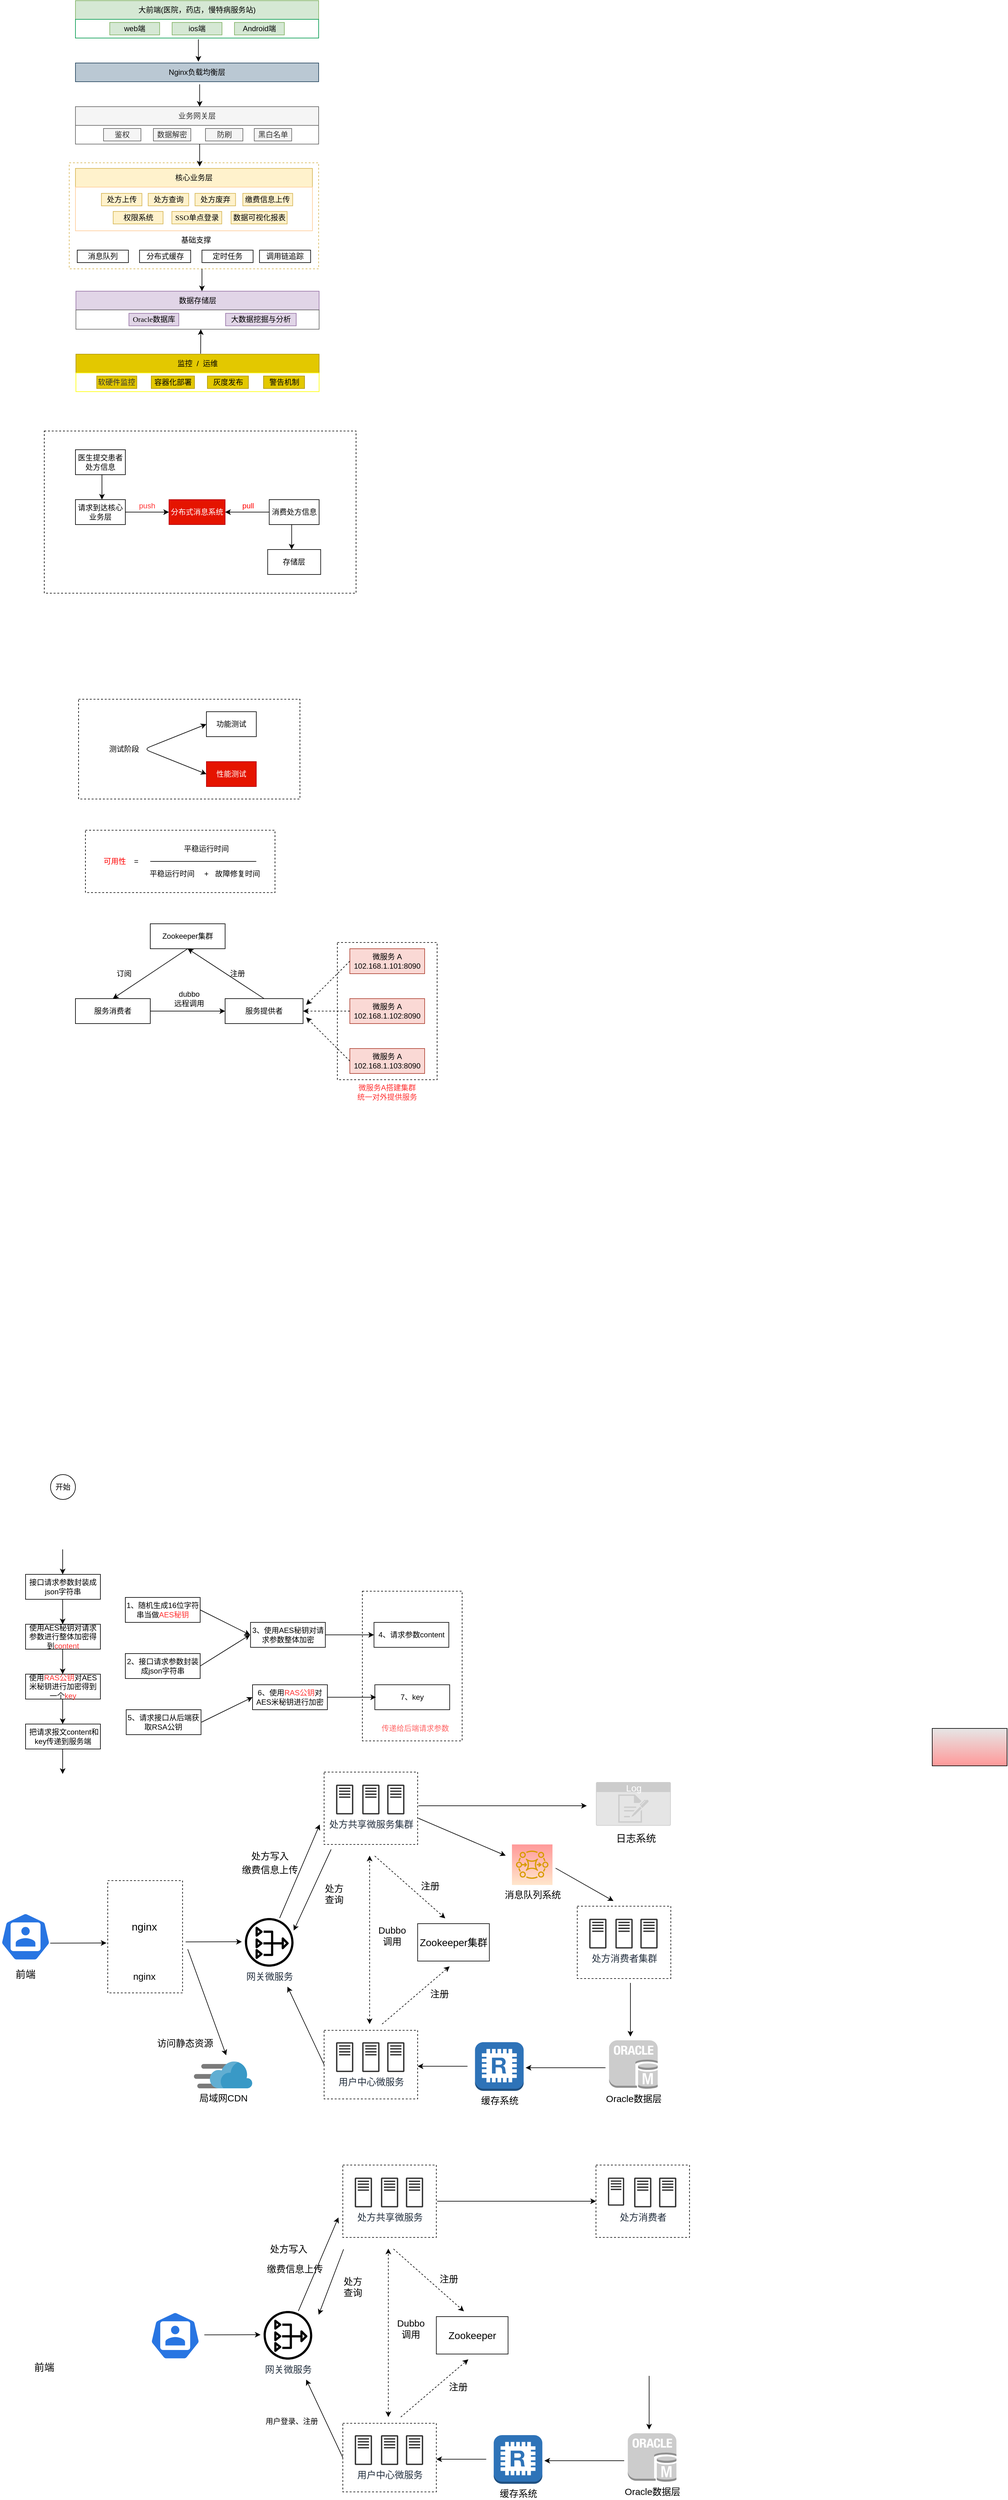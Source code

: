 <mxfile version="13.4.2" type="github">
  <diagram id="K841JQn34HRRrsSOSrEb" name="Page-1">
    <mxGraphModel grid="1" dx="1106" dy="605" gridSize="10" guides="1" tooltips="1" connect="1" arrows="1" fold="1" page="1" pageScale="1" pageWidth="827" pageHeight="1169" math="0" shadow="0">
      <root>
        <mxCell id="0" />
        <mxCell id="1" parent="0" />
        <mxCell id="llO0JlSiUA80strPoOcS-132" value="" parent="1" style="rounded=0;whiteSpace=wrap;html=1;strokeColor=#d6b656;fillColor=#FFFFFF;dashed=1;" vertex="1">
          <mxGeometry as="geometry" x="150" y="340" width="400" height="170" />
        </mxCell>
        <mxCell id="llO0JlSiUA80strPoOcS-97" value="" parent="1" style="rounded=0;whiteSpace=wrap;html=1;dashed=1;" vertex="1">
          <mxGeometry as="geometry" x="620.13" y="2630" width="160" height="240" />
        </mxCell>
        <mxCell id="llO0JlSiUA80strPoOcS-46" value="" parent="1" style="rounded=0;whiteSpace=wrap;html=1;dashed=1;" vertex="1">
          <mxGeometry as="geometry" x="558.75" y="3334" width="150" height="110" />
        </mxCell>
        <mxCell id="llO0JlSiUA80strPoOcS-28" value="" parent="1" style="rounded=0;whiteSpace=wrap;html=1;dashed=1;" vertex="1">
          <mxGeometry as="geometry" x="211.75" y="3094" width="120" height="180" />
        </mxCell>
        <mxCell id="vYmINC7X5dK-ffHIf7T--13" value="" parent="1" style="rounded=0;whiteSpace=wrap;html=1;dashed=1;" vertex="1">
          <mxGeometry as="geometry" x="580" y="1590" width="160" height="220" />
        </mxCell>
        <mxCell id="OwMu27jhyjzwBgv88Kzw-33" value="" parent="1" style="rounded=0;whiteSpace=wrap;html=1;dashed=1;" vertex="1">
          <mxGeometry as="geometry" x="176" y="1410" width="304" height="100" />
        </mxCell>
        <mxCell id="OwMu27jhyjzwBgv88Kzw-24" value="" parent="1" style="rounded=0;whiteSpace=wrap;html=1;dashed=1;" vertex="1">
          <mxGeometry as="geometry" x="165" y="1200" width="355" height="160" />
        </mxCell>
        <mxCell id="OwMu27jhyjzwBgv88Kzw-19" value="" parent="1" style="rounded=0;whiteSpace=wrap;html=1;dashed=1;" vertex="1">
          <mxGeometry as="geometry" x="110" y="770" width="500" height="260" />
        </mxCell>
        <mxCell id="8TcAFzx-M_xFQQ5Gom9a-20" value="" parent="1" style="rounded=0;whiteSpace=wrap;html=1;strokeColor=#666666;" vertex="1">
          <mxGeometry as="geometry" x="160" y="280" width="390" height="30" />
        </mxCell>
        <mxCell id="8TcAFzx-M_xFQQ5Gom9a-1" value="大前端(医院，药店，慢特病服务站)" parent="1" style="rounded=0;whiteSpace=wrap;html=1;fillColor=#d5e8d4;strokeColor=#82b366;" vertex="1">
          <mxGeometry as="geometry" x="160" y="80" width="390" height="30" />
        </mxCell>
        <mxCell id="8TcAFzx-M_xFQQ5Gom9a-2" value="" parent="1" style="rounded=0;whiteSpace=wrap;html=1;strokeColor=#00994D;" vertex="1">
          <mxGeometry as="geometry" x="160" y="110" width="390" height="30" />
        </mxCell>
        <mxCell id="8TcAFzx-M_xFQQ5Gom9a-3" value="web端" parent="1" style="rounded=0;whiteSpace=wrap;html=1;fillColor=#d5e8d4;strokeColor=#82b366;" vertex="1">
          <mxGeometry as="geometry" x="215" y="115" width="80" height="20" />
        </mxCell>
        <mxCell id="8TcAFzx-M_xFQQ5Gom9a-4" value="ios端" parent="1" style="rounded=0;whiteSpace=wrap;html=1;fillColor=#d5e8d4;strokeColor=#82b366;" vertex="1">
          <mxGeometry as="geometry" x="315" y="115" width="80" height="20" />
        </mxCell>
        <mxCell id="8TcAFzx-M_xFQQ5Gom9a-6" value="Android端" parent="1" style="rounded=0;whiteSpace=wrap;html=1;fillColor=#d5e8d4;strokeColor=#82b366;" vertex="1">
          <mxGeometry as="geometry" x="415" y="115" width="80" height="20" />
        </mxCell>
        <mxCell id="8TcAFzx-M_xFQQ5Gom9a-8" value="Nginx负载均衡层" parent="1" style="rounded=0;whiteSpace=wrap;html=1;fillColor=#bac8d3;strokeColor=#23445d;" vertex="1">
          <mxGeometry as="geometry" x="160" y="180" width="390" height="30" />
        </mxCell>
        <mxCell id="8TcAFzx-M_xFQQ5Gom9a-9" value="业务网关层" parent="1" style="rounded=0;whiteSpace=wrap;html=1;fillColor=#f5f5f5;strokeColor=#666666;fontColor=#333333;" vertex="1">
          <mxGeometry as="geometry" x="160" y="250" width="390" height="30" />
        </mxCell>
        <mxCell id="8TcAFzx-M_xFQQ5Gom9a-15" value="" parent="1" style="endArrow=classic;html=1;" edge="1">
          <mxGeometry as="geometry" width="50" height="50" relative="1">
            <mxPoint as="sourcePoint" x="357.17" y="142" />
            <mxPoint as="targetPoint" x="357.17" y="177.833" />
          </mxGeometry>
        </mxCell>
        <mxCell id="8TcAFzx-M_xFQQ5Gom9a-16" value="" parent="1" style="endArrow=classic;html=1;" edge="1">
          <mxGeometry as="geometry" width="50" height="50" relative="1">
            <mxPoint as="sourcePoint" x="359.17" y="214.17" />
            <mxPoint as="targetPoint" x="359.17" y="250.003" />
          </mxGeometry>
        </mxCell>
        <mxCell id="8TcAFzx-M_xFQQ5Gom9a-18" value="黑白名单" parent="1" style="rounded=0;whiteSpace=wrap;html=1;fillColor=#f5f5f5;strokeColor=#666666;fontColor=#333333;" vertex="1">
          <mxGeometry as="geometry" x="446.75" y="285" width="60" height="20" />
        </mxCell>
        <mxCell id="8TcAFzx-M_xFQQ5Gom9a-19" value="鉴权" parent="1" style="rounded=0;whiteSpace=wrap;html=1;fillColor=#f5f5f5;strokeColor=#666666;fontColor=#333333;" vertex="1">
          <mxGeometry as="geometry" x="205" y="285" width="60" height="20" />
        </mxCell>
        <mxCell id="8TcAFzx-M_xFQQ5Gom9a-21" value="防刷" parent="1" style="rounded=0;whiteSpace=wrap;html=1;fillColor=#f5f5f5;strokeColor=#666666;fontColor=#333333;" vertex="1">
          <mxGeometry as="geometry" x="368.5" y="285" width="60" height="20" />
        </mxCell>
        <mxCell id="8TcAFzx-M_xFQQ5Gom9a-22" value="数据解密" parent="1" style="rounded=0;whiteSpace=wrap;html=1;fillColor=#f5f5f5;strokeColor=#666666;fontColor=#333333;" vertex="1">
          <mxGeometry as="geometry" x="285" y="285" width="60" height="20" />
        </mxCell>
        <mxCell id="8TcAFzx-M_xFQQ5Gom9a-24" value="核心业务层" parent="1" style="rounded=0;whiteSpace=wrap;html=1;fillColor=#fff2cc;strokeColor=#d6b656;" vertex="1">
          <mxGeometry as="geometry" x="160" y="349" width="380" height="30" />
        </mxCell>
        <mxCell id="8TcAFzx-M_xFQQ5Gom9a-25" value="数据存储层" parent="1" style="rounded=0;whiteSpace=wrap;html=1;fillColor=#e1d5e7;strokeColor=#9673a6;" vertex="1">
          <mxGeometry as="geometry" x="160.75" y="545.83" width="390" height="30" />
        </mxCell>
        <mxCell id="8TcAFzx-M_xFQQ5Gom9a-26" value="" parent="1" style="rounded=0;whiteSpace=wrap;html=1;strokeColor=#FFCC99;" vertex="1">
          <mxGeometry as="geometry" x="160" y="379" width="380" height="70" />
        </mxCell>
        <mxCell id="8TcAFzx-M_xFQQ5Gom9a-27" value="&lt;p class=&quot;MsoNormal&quot;&gt;&lt;font face=&quot;等线&quot; style=&quot;font-size: 12px&quot;&gt;处方上传&lt;/font&gt;&lt;/p&gt;" parent="1" style="rounded=0;whiteSpace=wrap;html=1;fillColor=#fff2cc;strokeColor=#d6b656;" vertex="1">
          <mxGeometry as="geometry" x="201.63" y="389" width="65" height="20" />
        </mxCell>
        <mxCell id="8TcAFzx-M_xFQQ5Gom9a-28" value="&lt;p class=&quot;MsoNormal&quot;&gt;&lt;font face=&quot;等线&quot; style=&quot;font-size: 12px&quot;&gt;处方查询&lt;/font&gt;&lt;/p&gt;" parent="1" style="rounded=0;whiteSpace=wrap;html=1;fillColor=#fff2cc;strokeColor=#d6b656;" vertex="1">
          <mxGeometry as="geometry" x="276.63" y="389" width="65" height="20" />
        </mxCell>
        <mxCell id="8TcAFzx-M_xFQQ5Gom9a-29" value="&lt;p class=&quot;MsoNormal&quot;&gt;&lt;font face=&quot;等线&quot; style=&quot;font-size: 12px&quot;&gt;处方废弃&lt;/font&gt;&lt;/p&gt;" parent="1" style="rounded=0;whiteSpace=wrap;html=1;fillColor=#fff2cc;strokeColor=#d6b656;" vertex="1">
          <mxGeometry as="geometry" x="351.75" y="389" width="65" height="20" />
        </mxCell>
        <mxCell id="8TcAFzx-M_xFQQ5Gom9a-30" value="&lt;p class=&quot;MsoNormal&quot;&gt;&lt;font face=&quot;等线&quot; style=&quot;font-size: 12px&quot;&gt;缴费信息上传&lt;/font&gt;&lt;/p&gt;" parent="1" style="rounded=0;whiteSpace=wrap;html=1;fillColor=#fff2cc;strokeColor=#d6b656;" vertex="1">
          <mxGeometry as="geometry" x="428.38" y="389" width="80" height="20" />
        </mxCell>
        <mxCell id="8TcAFzx-M_xFQQ5Gom9a-31" value="&lt;p class=&quot;MsoNormal&quot;&gt;&lt;font face=&quot;等线&quot; style=&quot;font-size: 12px&quot;&gt;权限系统&lt;/font&gt;&lt;/p&gt;" parent="1" style="rounded=0;whiteSpace=wrap;html=1;fillColor=#fff2cc;strokeColor=#d6b656;" vertex="1">
          <mxGeometry as="geometry" x="220.5" y="418" width="80" height="20" />
        </mxCell>
        <mxCell id="8TcAFzx-M_xFQQ5Gom9a-32" value="&lt;p class=&quot;MsoNormal&quot;&gt;&lt;font face=&quot;等线&quot; style=&quot;font-size: 12px&quot;&gt;SSO单点登录&lt;/font&gt;&lt;/p&gt;" parent="1" style="rounded=0;whiteSpace=wrap;html=1;fillColor=#fff2cc;strokeColor=#d6b656;" vertex="1">
          <mxGeometry as="geometry" x="314.62" y="418" width="80" height="20" />
        </mxCell>
        <mxCell id="8TcAFzx-M_xFQQ5Gom9a-33" value="&lt;p class=&quot;MsoNormal&quot;&gt;&lt;font face=&quot;等线&quot; style=&quot;font-size: 12px&quot;&gt;数据可视化报表&lt;/font&gt;&lt;/p&gt;" parent="1" style="rounded=0;whiteSpace=wrap;html=1;fillColor=#fff2cc;strokeColor=#d6b656;" vertex="1">
          <mxGeometry as="geometry" x="409.5" y="418" width="90" height="20" />
        </mxCell>
        <mxCell id="8TcAFzx-M_xFQQ5Gom9a-37" value="" parent="1" style="endArrow=classic;html=1;" edge="1">
          <mxGeometry as="geometry" width="50" height="50" relative="1">
            <mxPoint as="sourcePoint" x="359.17" y="310.0" />
            <mxPoint as="targetPoint" x="359.17" y="345.833" />
          </mxGeometry>
        </mxCell>
        <mxCell id="8TcAFzx-M_xFQQ5Gom9a-40" value="" parent="1" style="rounded=0;whiteSpace=wrap;html=1;strokeColor=#666666;" vertex="1">
          <mxGeometry as="geometry" x="160.75" y="575.83" width="390" height="31" />
        </mxCell>
        <mxCell id="8TcAFzx-M_xFQQ5Gom9a-48" value="监控&amp;nbsp; /&amp;nbsp; 运维" parent="1" style="rounded=0;whiteSpace=wrap;html=1;strokeColor=#B09500;fillColor=#e3c800;" vertex="1">
          <mxGeometry as="geometry" x="160.75" y="646.83" width="390" height="30" />
        </mxCell>
        <mxCell id="8TcAFzx-M_xFQQ5Gom9a-49" value="" parent="1" style="rounded=0;whiteSpace=wrap;html=1;fontColor=#000000;strokeColor=#FFFF00;" vertex="1">
          <mxGeometry as="geometry" x="160.75" y="676.83" width="390" height="30" />
        </mxCell>
        <mxCell id="8TcAFzx-M_xFQQ5Gom9a-50" value="&lt;p class=&quot;MsoNormal&quot;&gt;&lt;font color=&quot;#333333&quot; face=&quot;等线&quot;&gt;软硬件监控&lt;/font&gt;&lt;/p&gt;" parent="1" style="rounded=0;whiteSpace=wrap;html=1;fillColor=#e3c800;strokeColor=#B09500;fontColor=#ffffff;" vertex="1">
          <mxGeometry as="geometry" x="194.12" y="681.83" width="64.25" height="20" />
        </mxCell>
        <mxCell id="8TcAFzx-M_xFQQ5Gom9a-52" value="&lt;p class=&quot;MsoNormal&quot;&gt;&lt;font face=&quot;等线&quot; color=&quot;#000000&quot;&gt;容器化部署&lt;/font&gt;&lt;/p&gt;" parent="1" style="rounded=0;whiteSpace=wrap;html=1;fillColor=#e3c800;strokeColor=#B09500;fontColor=#ffffff;" vertex="1">
          <mxGeometry as="geometry" x="281.62" y="681.83" width="69.25" height="20" />
        </mxCell>
        <mxCell id="8TcAFzx-M_xFQQ5Gom9a-53" value="&lt;p class=&quot;MsoNormal&quot;&gt;&lt;font color=&quot;#000000&quot; face=&quot;等线&quot;&gt;警告机制&lt;/font&gt;&lt;/p&gt;" parent="1" style="rounded=0;whiteSpace=wrap;html=1;fillColor=#e3c800;strokeColor=#B09500;fontColor=#ffffff;" vertex="1">
          <mxGeometry as="geometry" x="461.62" y="681.83" width="65.75" height="20" />
        </mxCell>
        <mxCell id="8TcAFzx-M_xFQQ5Gom9a-54" value="" parent="1" style="endArrow=classic;html=1;" edge="1">
          <mxGeometry as="geometry" width="50" height="50" relative="1">
            <mxPoint as="sourcePoint" x="360.75" y="646" />
            <mxPoint as="targetPoint" x="361" y="606.833" />
          </mxGeometry>
        </mxCell>
        <mxCell id="OwMu27jhyjzwBgv88Kzw-2" value="分布式消息系统" parent="1" style="rounded=0;whiteSpace=wrap;html=1;fillColor=#e51400;strokeColor=#B20000;fontColor=#ffffff;" vertex="1">
          <mxGeometry as="geometry" x="310" y="880" width="90" height="40" />
        </mxCell>
        <mxCell id="OwMu27jhyjzwBgv88Kzw-3" value="医生提交患者处方信息" parent="1" style="rounded=0;whiteSpace=wrap;html=1;" vertex="1">
          <mxGeometry as="geometry" x="160" y="800" width="80" height="40" />
        </mxCell>
        <mxCell id="OwMu27jhyjzwBgv88Kzw-6" value="请求到达核心业务层" parent="1" style="rounded=0;whiteSpace=wrap;html=1;" vertex="1">
          <mxGeometry as="geometry" x="160" y="880" width="80" height="40" />
        </mxCell>
        <mxCell id="OwMu27jhyjzwBgv88Kzw-7" value="" parent="1" style="endArrow=classic;html=1;exitX=1;exitY=0.5;exitDx=0;exitDy=0;" edge="1" source="OwMu27jhyjzwBgv88Kzw-6">
          <mxGeometry as="geometry" width="50" height="50" relative="1">
            <mxPoint as="sourcePoint" x="290" y="980" />
            <mxPoint as="targetPoint" x="310" y="900" />
          </mxGeometry>
        </mxCell>
        <mxCell id="OwMu27jhyjzwBgv88Kzw-8" value="" parent="1" style="endArrow=classic;html=1;exitX=0.5;exitY=1;exitDx=0;exitDy=0;entryX=0.5;entryY=0;entryDx=0;entryDy=0;" edge="1">
          <mxGeometry as="geometry" width="50" height="50" relative="1">
            <mxPoint as="sourcePoint" x="202.5" y="840" />
            <mxPoint as="targetPoint" x="202.5" y="880" />
          </mxGeometry>
        </mxCell>
        <mxCell id="OwMu27jhyjzwBgv88Kzw-9" value="消费处方信息" parent="1" style="rounded=0;whiteSpace=wrap;html=1;" vertex="1">
          <mxGeometry as="geometry" x="470.75" y="880" width="80" height="40" />
        </mxCell>
        <mxCell id="OwMu27jhyjzwBgv88Kzw-10" target="OwMu27jhyjzwBgv88Kzw-2" value="" parent="1" style="endArrow=classic;html=1;entryX=1;entryY=0.5;entryDx=0;entryDy=0;exitX=0;exitY=0.5;exitDx=0;exitDy=0;" edge="1" source="OwMu27jhyjzwBgv88Kzw-9">
          <mxGeometry as="geometry" width="50" height="50" relative="1">
            <mxPoint as="sourcePoint" x="430" y="990" />
            <mxPoint as="targetPoint" x="480" y="940" />
          </mxGeometry>
        </mxCell>
        <mxCell id="OwMu27jhyjzwBgv88Kzw-11" value="&lt;font color=&quot;#ff3333&quot;&gt;push&lt;/font&gt;" parent="1" style="text;html=1;strokeColor=none;fillColor=none;align=center;verticalAlign=middle;whiteSpace=wrap;rounded=0;" vertex="1">
          <mxGeometry as="geometry" x="255" y="880" width="40" height="20" />
        </mxCell>
        <mxCell id="OwMu27jhyjzwBgv88Kzw-12" value="&lt;font color=&quot;#ff0000&quot;&gt;pull&lt;/font&gt;" parent="1" style="text;html=1;strokeColor=none;fillColor=none;align=center;verticalAlign=middle;whiteSpace=wrap;rounded=0;" vertex="1">
          <mxGeometry as="geometry" x="416.75" y="880" width="40" height="20" />
        </mxCell>
        <mxCell id="OwMu27jhyjzwBgv88Kzw-13" value="存储层" parent="1" style="rounded=0;whiteSpace=wrap;html=1;" vertex="1">
          <mxGeometry as="geometry" x="468.25" y="960" width="85" height="40" />
        </mxCell>
        <mxCell id="OwMu27jhyjzwBgv88Kzw-18" value="" parent="1" style="endArrow=classic;html=1;exitX=0.5;exitY=1;exitDx=0;exitDy=0;entryX=0.5;entryY=0;entryDx=0;entryDy=0;" edge="1">
          <mxGeometry as="geometry" width="50" height="50" relative="1">
            <mxPoint as="sourcePoint" x="506.75" y="920" />
            <mxPoint as="targetPoint" x="506.75" y="960" />
          </mxGeometry>
        </mxCell>
        <mxCell id="OwMu27jhyjzwBgv88Kzw-20" value="功能测试" parent="1" style="rounded=0;whiteSpace=wrap;html=1;" vertex="1">
          <mxGeometry as="geometry" x="370" y="1220" width="80" height="40" />
        </mxCell>
        <mxCell id="OwMu27jhyjzwBgv88Kzw-21" value="性能测试" parent="1" style="rounded=0;whiteSpace=wrap;html=1;fillColor=#e51400;strokeColor=#B20000;fontColor=#ffffff;" vertex="1">
          <mxGeometry as="geometry" x="370" y="1300" width="80" height="40" />
        </mxCell>
        <mxCell id="OwMu27jhyjzwBgv88Kzw-22" target="OwMu27jhyjzwBgv88Kzw-20" value="" parent="1" style="endArrow=classic;startArrow=classic;html=1;entryX=0;entryY=0.5;entryDx=0;entryDy=0;exitX=0;exitY=0.5;exitDx=0;exitDy=0;" edge="1" source="OwMu27jhyjzwBgv88Kzw-21">
          <mxGeometry as="geometry" width="50" height="50" relative="1">
            <mxPoint as="sourcePoint" x="280" y="1300" />
            <mxPoint as="targetPoint" x="330" y="1250" />
            <Array as="points">
              <mxPoint x="270" y="1280" />
            </Array>
          </mxGeometry>
        </mxCell>
        <mxCell id="OwMu27jhyjzwBgv88Kzw-23" value="测试阶段" parent="1" style="text;html=1;strokeColor=none;fillColor=none;align=center;verticalAlign=middle;whiteSpace=wrap;rounded=0;dashed=1;" vertex="1">
          <mxGeometry as="geometry" x="210" y="1270" width="56" height="20" />
        </mxCell>
        <mxCell id="OwMu27jhyjzwBgv88Kzw-26" value="&lt;font color=&quot;#ff0000&quot;&gt;&amp;nbsp;可用性&lt;/font&gt;" parent="1" style="text;html=1;strokeColor=none;fillColor=none;align=center;verticalAlign=middle;whiteSpace=wrap;rounded=0;dashed=1;" vertex="1">
          <mxGeometry as="geometry" x="188.25" y="1450" width="66.75" height="20" />
        </mxCell>
        <mxCell id="OwMu27jhyjzwBgv88Kzw-27" value="=" parent="1" style="text;html=1;strokeColor=none;fillColor=none;align=center;verticalAlign=middle;whiteSpace=wrap;rounded=0;dashed=1;" vertex="1">
          <mxGeometry as="geometry" x="245" y="1450" width="25" height="20" />
        </mxCell>
        <mxCell id="OwMu27jhyjzwBgv88Kzw-28" value="平稳运行时间" parent="1" style="text;html=1;strokeColor=none;fillColor=none;align=center;verticalAlign=middle;whiteSpace=wrap;rounded=0;dashed=1;" vertex="1">
          <mxGeometry as="geometry" x="310" y="1430" width="120" height="20" />
        </mxCell>
        <mxCell id="OwMu27jhyjzwBgv88Kzw-29" value="" parent="1" style="endArrow=none;html=1;" edge="1">
          <mxGeometry as="geometry" width="50" height="50" relative="1">
            <mxPoint as="sourcePoint" x="280" y="1460" />
            <mxPoint as="targetPoint" x="450" y="1460" />
          </mxGeometry>
        </mxCell>
        <mxCell id="OwMu27jhyjzwBgv88Kzw-30" value="平稳运行时间" parent="1" style="text;html=1;strokeColor=none;fillColor=none;align=center;verticalAlign=middle;whiteSpace=wrap;rounded=0;dashed=1;" vertex="1">
          <mxGeometry as="geometry" x="255" y="1470" width="120" height="20" />
        </mxCell>
        <mxCell id="OwMu27jhyjzwBgv88Kzw-31" value="+" parent="1" style="text;html=1;strokeColor=none;fillColor=none;align=center;verticalAlign=middle;whiteSpace=wrap;rounded=0;dashed=1;" vertex="1">
          <mxGeometry as="geometry" x="360" y="1470" width="20" height="20" />
        </mxCell>
        <mxCell id="OwMu27jhyjzwBgv88Kzw-32" value="故障修复时间" parent="1" style="text;html=1;strokeColor=none;fillColor=none;align=center;verticalAlign=middle;whiteSpace=wrap;rounded=0;dashed=1;" vertex="1">
          <mxGeometry as="geometry" x="360" y="1470" width="120" height="20" />
        </mxCell>
        <mxCell id="vYmINC7X5dK-ffHIf7T--1" value="Zookeeper集群" parent="1" style="rounded=0;whiteSpace=wrap;html=1;" vertex="1">
          <mxGeometry as="geometry" x="280" y="1560" width="120" height="40" />
        </mxCell>
        <mxCell id="vYmINC7X5dK-ffHIf7T--2" value="服务消费者" parent="1" style="rounded=0;whiteSpace=wrap;html=1;" vertex="1">
          <mxGeometry as="geometry" x="160" y="1680" width="120" height="40" />
        </mxCell>
        <mxCell id="vYmINC7X5dK-ffHIf7T--3" value="服务提供者" parent="1" style="rounded=0;whiteSpace=wrap;html=1;" vertex="1">
          <mxGeometry as="geometry" x="400" y="1680" width="125" height="40" />
        </mxCell>
        <mxCell id="vYmINC7X5dK-ffHIf7T--4" target="vYmINC7X5dK-ffHIf7T--1" value="" parent="1" style="endArrow=classic;html=1;entryX=0.5;entryY=1;entryDx=0;entryDy=0;exitX=0.5;exitY=0;exitDx=0;exitDy=0;" edge="1" source="vYmINC7X5dK-ffHIf7T--3">
          <mxGeometry as="geometry" width="50" height="50" relative="1">
            <mxPoint as="sourcePoint" x="500" y="1820" />
            <mxPoint as="targetPoint" x="550" y="1770" />
          </mxGeometry>
        </mxCell>
        <mxCell id="vYmINC7X5dK-ffHIf7T--6" value="微服务 A&lt;br&gt;102.168.1.101:8090" parent="1" style="rounded=0;whiteSpace=wrap;html=1;fillColor=#fad9d5;strokeColor=#ae4132;" vertex="1">
          <mxGeometry as="geometry" x="600" y="1600" width="120" height="40" />
        </mxCell>
        <mxCell id="vYmINC7X5dK-ffHIf7T--7" value="微服务 A&lt;br&gt;102.168.1.102:8090" parent="1" style="rounded=0;whiteSpace=wrap;html=1;fillColor=#fad9d5;strokeColor=#ae4132;" vertex="1">
          <mxGeometry as="geometry" x="600" y="1680" width="120" height="40" />
        </mxCell>
        <mxCell id="vYmINC7X5dK-ffHIf7T--8" value="微服务 A&lt;br&gt;102.168.1.103:8090" parent="1" style="rounded=0;whiteSpace=wrap;html=1;fillColor=#fad9d5;strokeColor=#ae4132;" vertex="1">
          <mxGeometry as="geometry" x="600" y="1760" width="120" height="40" />
        </mxCell>
        <mxCell id="vYmINC7X5dK-ffHIf7T--9" target="vYmINC7X5dK-ffHIf7T--3" value="" parent="1" style="endArrow=classic;html=1;entryX=0;entryY=0.5;entryDx=0;entryDy=0;exitX=1;exitY=0.5;exitDx=0;exitDy=0;" edge="1" source="vYmINC7X5dK-ffHIf7T--2">
          <mxGeometry as="geometry" width="50" height="50" relative="1">
            <mxPoint as="sourcePoint" x="290" y="1740" />
            <mxPoint as="targetPoint" x="340" y="1690" />
          </mxGeometry>
        </mxCell>
        <mxCell id="vYmINC7X5dK-ffHIf7T--10" value="" parent="1" style="endArrow=classic;html=1;exitX=0;exitY=0.5;exitDx=0;exitDy=0;dashed=1;" edge="1" source="vYmINC7X5dK-ffHIf7T--6">
          <mxGeometry as="geometry" width="50" height="50" relative="1">
            <mxPoint as="sourcePoint" x="540" y="1790" />
            <mxPoint as="targetPoint" x="530" y="1690" />
          </mxGeometry>
        </mxCell>
        <mxCell id="vYmINC7X5dK-ffHIf7T--11" value="" parent="1" style="endArrow=classic;html=1;exitX=0;exitY=0.5;exitDx=0;exitDy=0;dashed=1;" edge="1">
          <mxGeometry as="geometry" width="50" height="50" relative="1">
            <mxPoint as="sourcePoint" x="600" y="1700" />
            <mxPoint as="targetPoint" x="525" y="1700" />
          </mxGeometry>
        </mxCell>
        <mxCell id="vYmINC7X5dK-ffHIf7T--12" value="" parent="1" style="endArrow=classic;html=1;exitX=0;exitY=0.5;exitDx=0;exitDy=0;dashed=1;" edge="1" source="vYmINC7X5dK-ffHIf7T--8">
          <mxGeometry as="geometry" width="50" height="50" relative="1">
            <mxPoint as="sourcePoint" x="581.75" y="1754" />
            <mxPoint as="targetPoint" x="530" y="1710" />
          </mxGeometry>
        </mxCell>
        <mxCell id="vYmINC7X5dK-ffHIf7T--14" target="vYmINC7X5dK-ffHIf7T--2" value="" parent="1" style="endArrow=classic;html=1;entryX=0.5;entryY=0;entryDx=0;entryDy=0;" edge="1">
          <mxGeometry as="geometry" width="50" height="50" relative="1">
            <mxPoint as="sourcePoint" x="340" y="1600" />
            <mxPoint as="targetPoint" x="420" y="1810" />
          </mxGeometry>
        </mxCell>
        <mxCell id="vYmINC7X5dK-ffHIf7T--15" value="&lt;font color=&quot;#ff3333&quot;&gt;微服务A搭建集群&lt;br&gt;统一对外提供服务&lt;/font&gt;" parent="1" style="text;html=1;strokeColor=none;fillColor=none;align=center;verticalAlign=middle;whiteSpace=wrap;rounded=0;dashed=1;" vertex="1">
          <mxGeometry as="geometry" x="600" y="1820" width="120" height="20" />
        </mxCell>
        <mxCell id="vYmINC7X5dK-ffHIf7T--16" value="注册" parent="1" style="text;html=1;strokeColor=none;fillColor=none;align=center;verticalAlign=middle;whiteSpace=wrap;rounded=0;" vertex="1">
          <mxGeometry as="geometry" x="400" y="1630" width="40" height="20" />
        </mxCell>
        <mxCell id="vYmINC7X5dK-ffHIf7T--17" value="订阅" parent="1" style="text;html=1;strokeColor=none;fillColor=none;align=center;verticalAlign=middle;whiteSpace=wrap;rounded=0;" vertex="1">
          <mxGeometry as="geometry" x="218" y="1630" width="40" height="20" />
        </mxCell>
        <mxCell id="vYmINC7X5dK-ffHIf7T--18" value="dubbo&lt;br&gt;远程调用" parent="1" style="text;html=1;strokeColor=none;fillColor=none;align=center;verticalAlign=middle;whiteSpace=wrap;rounded=0;" vertex="1">
          <mxGeometry as="geometry" x="315" y="1670" width="55" height="20" />
        </mxCell>
        <mxCell id="dd-nPzwq3zdHLR0h9W44-2" value="开始" parent="1" style="ellipse;whiteSpace=wrap;html=1;aspect=fixed;" vertex="1">
          <mxGeometry as="geometry" x="120" y="2443" width="40" height="40" />
        </mxCell>
        <mxCell id="dd-nPzwq3zdHLR0h9W44-3" value="1、随机生成16位字符串当做&lt;font color=&quot;#ff3333&quot;&gt;AES秘钥&lt;/font&gt;" parent="1" style="rounded=0;whiteSpace=wrap;html=1;" vertex="1">
          <mxGeometry as="geometry" x="240" y="2640" width="120" height="40" />
        </mxCell>
        <mxCell id="dd-nPzwq3zdHLR0h9W44-4" value="接口请求参数封装成json字符串" parent="1" style="rounded=0;whiteSpace=wrap;html=1;" vertex="1">
          <mxGeometry as="geometry" x="80" y="2603" width="120" height="40" />
        </mxCell>
        <mxCell id="dd-nPzwq3zdHLR0h9W44-5" value="使用AES秘钥对请求参数进行整体加密得到&lt;font color=&quot;#ff3333&quot;&gt;content&lt;/font&gt;" parent="1" style="rounded=0;whiteSpace=wrap;html=1;" vertex="1">
          <mxGeometry as="geometry" x="80" y="2683" width="120" height="40" />
        </mxCell>
        <mxCell id="dd-nPzwq3zdHLR0h9W44-6" value="使用&lt;font color=&quot;#ff3333&quot;&gt;RAS公钥&lt;/font&gt;对AES米秘钥进行加密得到一个&lt;font color=&quot;#ff3333&quot;&gt;key&lt;/font&gt;" parent="1" style="rounded=0;whiteSpace=wrap;html=1;" vertex="1">
          <mxGeometry as="geometry" x="80" y="2763" width="120" height="40" />
        </mxCell>
        <mxCell id="dd-nPzwq3zdHLR0h9W44-7" value="&amp;nbsp;把请求报文content和key传递到服务端" parent="1" style="rounded=0;whiteSpace=wrap;html=1;" vertex="1">
          <mxGeometry as="geometry" x="80" y="2843" width="120" height="40" />
        </mxCell>
        <mxCell id="dd-nPzwq3zdHLR0h9W44-10" value="" parent="1" style="endArrow=classic;html=1;exitX=0.5;exitY=1;exitDx=0;exitDy=0;entryX=0.5;entryY=0;entryDx=0;entryDy=0;" edge="1">
          <mxGeometry as="geometry" width="50" height="50" relative="1">
            <mxPoint as="sourcePoint" x="139.5" y="2563" />
            <mxPoint as="targetPoint" x="139.5" y="2603" />
          </mxGeometry>
        </mxCell>
        <mxCell id="dd-nPzwq3zdHLR0h9W44-11" value="" parent="1" style="endArrow=classic;html=1;exitX=0.5;exitY=1;exitDx=0;exitDy=0;entryX=0.5;entryY=0;entryDx=0;entryDy=0;" edge="1">
          <mxGeometry as="geometry" width="50" height="50" relative="1">
            <mxPoint as="sourcePoint" x="139.5" y="2643" />
            <mxPoint as="targetPoint" x="139.5" y="2683" />
          </mxGeometry>
        </mxCell>
        <mxCell id="dd-nPzwq3zdHLR0h9W44-12" value="" parent="1" style="endArrow=classic;html=1;exitX=0.5;exitY=1;exitDx=0;exitDy=0;entryX=0.5;entryY=0;entryDx=0;entryDy=0;" edge="1">
          <mxGeometry as="geometry" width="50" height="50" relative="1">
            <mxPoint as="sourcePoint" x="139.5" y="2723" />
            <mxPoint as="targetPoint" x="139.5" y="2763" />
          </mxGeometry>
        </mxCell>
        <mxCell id="dd-nPzwq3zdHLR0h9W44-13" value="" parent="1" style="endArrow=classic;html=1;exitX=0.5;exitY=1;exitDx=0;exitDy=0;entryX=0.5;entryY=0;entryDx=0;entryDy=0;" edge="1">
          <mxGeometry as="geometry" width="50" height="50" relative="1">
            <mxPoint as="sourcePoint" x="139.5" y="2803" />
            <mxPoint as="targetPoint" x="139.5" y="2843" />
          </mxGeometry>
        </mxCell>
        <mxCell id="dd-nPzwq3zdHLR0h9W44-14" value="" parent="1" style="endArrow=classic;html=1;exitX=0.5;exitY=1;exitDx=0;exitDy=0;entryX=0.5;entryY=0;entryDx=0;entryDy=0;" edge="1">
          <mxGeometry as="geometry" width="50" height="50" relative="1">
            <mxPoint as="sourcePoint" x="139.5" y="2883" />
            <mxPoint as="targetPoint" x="139.5" y="2923" />
          </mxGeometry>
        </mxCell>
        <mxCell id="dd-nPzwq3zdHLR0h9W44-15" value="&lt;p class=&quot;MsoNormal&quot;&gt;&lt;font face=&quot;等线&quot; color=&quot;#000000&quot;&gt;灰度发布&lt;/font&gt;&lt;/p&gt;" parent="1" style="rounded=0;whiteSpace=wrap;html=1;fillColor=#e3c800;strokeColor=#B09500;fontColor=#ffffff;" vertex="1">
          <mxGeometry as="geometry" x="371.62" y="681.83" width="65.75" height="20" />
        </mxCell>
        <mxCell id="llO0JlSiUA80strPoOcS-3" value="&lt;font style=&quot;font-size: 17px ; background-color: rgb(255 , 255 , 255)&quot;&gt;nginx&lt;/font&gt;" parent="1" style="shape=image;html=1;verticalAlign=top;verticalLabelPosition=bottom;labelBackgroundColor=#ffffff;imageAspect=0;aspect=fixed;image=https://cdn4.iconfinder.com/data/icons/logos-brands-5/24/nginx-128.png" vertex="1">
          <mxGeometry as="geometry" x="249.64" y="3112" width="40" height="40" />
        </mxCell>
        <mxCell id="llO0JlSiUA80strPoOcS-4" value="&lt;font style=&quot;font-size: 15px&quot;&gt;nginx&lt;/font&gt;" parent="1" style="shape=image;html=1;verticalAlign=top;verticalLabelPosition=bottom;labelBackgroundColor=#ffffff;imageAspect=0;aspect=fixed;image=https://cdn4.iconfinder.com/data/icons/logos-brands-5/24/nginx-128.png" vertex="1">
          <mxGeometry as="geometry" x="249.64" y="3192" width="40" height="40" />
        </mxCell>
        <mxCell id="llO0JlSiUA80strPoOcS-5" value="&lt;font style=&quot;font-size: 15px&quot;&gt;网关微服务&lt;/font&gt;" parent="1" style="outlineConnect=0;fontColor=#232F3E;gradientColor=none;strokeColor=none;dashed=0;verticalLabelPosition=bottom;verticalAlign=top;align=center;html=1;fontSize=12;fontStyle=0;aspect=fixed;pointerEvents=1;shape=mxgraph.aws4.nat_gateway;fillColor=#000000;" vertex="1">
          <mxGeometry as="geometry" x="431.75" y="3154" width="78" height="78" />
        </mxCell>
        <mxCell id="llO0JlSiUA80strPoOcS-11" value="" parent="1" style="outlineConnect=0;fontColor=#232F3E;gradientColor=none;strokeColor=none;dashed=0;verticalLabelPosition=bottom;verticalAlign=top;align=center;html=1;fontSize=12;fontStyle=0;aspect=fixed;pointerEvents=1;shape=mxgraph.aws4.traditional_server;fillColor=#333333;" vertex="1">
          <mxGeometry as="geometry" x="577.91" y="3353" width="27.69" height="48" />
        </mxCell>
        <mxCell id="llO0JlSiUA80strPoOcS-12" value="&lt;font style=&quot;font-size: 15px&quot;&gt;用户中心微服务&lt;/font&gt;" parent="1" style="outlineConnect=0;fontColor=#232F3E;gradientColor=none;strokeColor=none;dashed=0;verticalLabelPosition=bottom;verticalAlign=top;align=center;html=1;fontSize=12;fontStyle=0;aspect=fixed;pointerEvents=1;shape=mxgraph.aws4.traditional_server;fillColor=#333333;" vertex="1">
          <mxGeometry as="geometry" x="619.91" y="3353" width="27.69" height="48" />
        </mxCell>
        <mxCell id="llO0JlSiUA80strPoOcS-13" value="" parent="1" style="outlineConnect=0;fontColor=#232F3E;gradientColor=none;strokeColor=none;dashed=0;verticalLabelPosition=bottom;verticalAlign=top;align=center;html=1;fontSize=12;fontStyle=0;aspect=fixed;pointerEvents=1;shape=mxgraph.aws4.traditional_server;fillColor=#333333;" vertex="1">
          <mxGeometry as="geometry" x="659.91" y="3353" width="27.69" height="48" />
        </mxCell>
        <mxCell id="llO0JlSiUA80strPoOcS-17" value="&lt;font style=&quot;font-size: 15px&quot;&gt;Oracle数据层&lt;/font&gt;" parent="1" style="outlineConnect=0;dashed=0;verticalLabelPosition=bottom;verticalAlign=top;align=center;html=1;shape=mxgraph.aws3.oracle_db_instance;gradientColor=none;fillColor=#CCCCCC;" vertex="1">
          <mxGeometry as="geometry" x="1015.75" y="3350" width="78" height="78" />
        </mxCell>
        <mxCell id="llO0JlSiUA80strPoOcS-20" value="&lt;font style=&quot;font-size: 15px&quot;&gt;消息队列系统&lt;/font&gt;" parent="1" style="outlineConnect=0;gradientDirection=north;strokeColor=#d79b00;dashed=0;verticalLabelPosition=bottom;verticalAlign=top;align=center;html=1;fontSize=12;fontStyle=0;aspect=fixed;shape=mxgraph.aws4.resourceIcon;resIcon=mxgraph.aws4.mq;fillColor=#ffe6cc;gradientColor=#FF9999;" vertex="1">
          <mxGeometry as="geometry" x="860" y="3036" width="65" height="65" />
        </mxCell>
        <mxCell id="llO0JlSiUA80strPoOcS-22" value="&lt;font style=&quot;font-size: 15px&quot;&gt;局域网CDN&lt;/font&gt;" parent="1" style="aspect=fixed;html=1;points=[];align=center;image;fontSize=12;image=img/lib/mscae/Content_Delivery_Network.svg;fillColor=#E6E6E6;gradientColor=#E6E6E6;" vertex="1">
          <mxGeometry as="geometry" x="350" y="3384" width="93.48" height="43" />
        </mxCell>
        <mxCell id="llO0JlSiUA80strPoOcS-27" value="&lt;font style=&quot;font-size: 15px&quot;&gt;缓存系统&lt;/font&gt;" parent="1" style="outlineConnect=0;dashed=0;verticalLabelPosition=bottom;verticalAlign=top;align=center;html=1;shape=mxgraph.aws3.redis;fillColor=#2E73B8;gradientColor=none;" vertex="1">
          <mxGeometry as="geometry" x="800.75" y="3353" width="78" height="78" />
        </mxCell>
        <mxCell id="llO0JlSiUA80strPoOcS-29" value="" parent="1" style="html=1;dashed=0;whitespace=wrap;fillColor=#2875E2;strokeColor=#ffffff;points=[[0.005,0.63,0],[0.1,0.2,0],[0.9,0.2,0],[0.5,0,0],[0.995,0.63,0],[0.72,0.99,0],[0.5,1,0],[0.28,0.99,0]];shape=mxgraph.kubernetes.icon;prIcon=user" vertex="1">
          <mxGeometry as="geometry" x="40" y="3144.5" width="80" height="79" />
        </mxCell>
        <mxCell id="llO0JlSiUA80strPoOcS-30" value="" parent="1" style="endArrow=classic;html=1;exitX=0.995;exitY=0.63;exitDx=0;exitDy=0;exitPerimeter=0;" edge="1" source="llO0JlSiUA80strPoOcS-29">
          <mxGeometry as="geometry" width="50" height="50" relative="1">
            <mxPoint as="sourcePoint" x="159.75" y="3224" />
            <mxPoint as="targetPoint" x="209.75" y="3194" />
          </mxGeometry>
        </mxCell>
        <mxCell id="llO0JlSiUA80strPoOcS-31" value="" parent="1" style="endArrow=classic;html=1;exitX=0.995;exitY=0.63;exitDx=0;exitDy=0;exitPerimeter=0;" edge="1">
          <mxGeometry as="geometry" width="50" height="50" relative="1">
            <mxPoint as="sourcePoint" x="336.68" y="3192.27" />
            <mxPoint as="targetPoint" x="426.83" y="3192" />
          </mxGeometry>
        </mxCell>
        <mxCell id="llO0JlSiUA80strPoOcS-34" value="" parent="1" style="endArrow=classic;html=1;" edge="1">
          <mxGeometry as="geometry" width="50" height="50" relative="1">
            <mxPoint as="sourcePoint" x="340" y="3204" />
            <mxPoint as="targetPoint" x="401.75" y="3374" />
          </mxGeometry>
        </mxCell>
        <mxCell id="llO0JlSiUA80strPoOcS-37" value="&lt;font style=&quot;font-size: 15px&quot;&gt;访问静态资源&lt;/font&gt;" parent="1" style="text;html=1;strokeColor=none;fillColor=none;align=center;verticalAlign=middle;whiteSpace=wrap;rounded=0;dashed=1;" vertex="1">
          <mxGeometry as="geometry" x="286.37" y="3344" width="100" height="20" />
        </mxCell>
        <mxCell id="llO0JlSiUA80strPoOcS-41" value="" parent="1" style="endArrow=classic;html=1;" edge="1" source="llO0JlSiUA80strPoOcS-5">
          <mxGeometry as="geometry" width="50" height="50" relative="1">
            <mxPoint as="sourcePoint" x="471.75" y="3134" />
            <mxPoint as="targetPoint" x="551.75" y="3004" />
          </mxGeometry>
        </mxCell>
        <mxCell id="llO0JlSiUA80strPoOcS-43" value="&lt;font style=&quot;font-size: 15px&quot;&gt;缴费信息上传&lt;/font&gt;" parent="1" style="text;html=1;strokeColor=none;fillColor=none;align=center;verticalAlign=middle;whiteSpace=wrap;rounded=0;dashed=1;" vertex="1">
          <mxGeometry as="geometry" x="421.75" y="3065" width="100" height="21" />
        </mxCell>
        <mxCell id="llO0JlSiUA80strPoOcS-47" value="" parent="1" style="endArrow=classic;html=1;exitX=0;exitY=0.5;exitDx=0;exitDy=0;" edge="1" source="llO0JlSiUA80strPoOcS-46">
          <mxGeometry as="geometry" width="50" height="50" relative="1">
            <mxPoint as="sourcePoint" x="551.75" y="3344" />
            <mxPoint as="targetPoint" x="500" y="3264" />
          </mxGeometry>
        </mxCell>
        <mxCell id="llO0JlSiUA80strPoOcS-48" value="" parent="1" style="endArrow=classic;html=1;" edge="1">
          <mxGeometry as="geometry" width="50" height="50" relative="1">
            <mxPoint as="sourcePoint" x="1010" y="3394" />
            <mxPoint as="targetPoint" x="882" y="3394" />
          </mxGeometry>
        </mxCell>
        <mxCell id="llO0JlSiUA80strPoOcS-49" value="" parent="1" style="endArrow=classic;html=1;" edge="1">
          <mxGeometry as="geometry" width="50" height="50" relative="1">
            <mxPoint as="sourcePoint" x="788.74" y="3391.58" />
            <mxPoint as="targetPoint" x="708.74" y="3391.58" />
          </mxGeometry>
        </mxCell>
        <mxCell id="llO0JlSiUA80strPoOcS-50" value="" parent="1" style="endArrow=classic;startArrow=classic;html=1;dashed=1;" edge="1">
          <mxGeometry as="geometry" width="50" height="50" relative="1">
            <mxPoint as="sourcePoint" x="631.75" y="3324" />
            <mxPoint as="targetPoint" x="631.75" y="3054" />
          </mxGeometry>
        </mxCell>
        <mxCell id="llO0JlSiUA80strPoOcS-51" value="&lt;font style=&quot;font-size: 15px&quot;&gt;Dubbo调用&lt;/font&gt;" parent="1" style="text;html=1;strokeColor=none;fillColor=none;align=center;verticalAlign=middle;whiteSpace=wrap;rounded=0;dashed=1;" vertex="1">
          <mxGeometry as="geometry" x="647.59" y="3172" width="40" height="20" />
        </mxCell>
        <mxCell id="llO0JlSiUA80strPoOcS-55" value="&lt;font style=&quot;font-size: 16px&quot;&gt;Zookeeper集群&lt;/font&gt;" parent="1" style="rounded=0;whiteSpace=wrap;html=1;" vertex="1">
          <mxGeometry as="geometry" x="708.75" y="3163" width="115" height="60" />
        </mxCell>
        <mxCell id="llO0JlSiUA80strPoOcS-66" target="llO0JlSiUA80strPoOcS-55" value="" parent="1" style="endArrow=classic;html=1;dashed=1;entryX=0.385;entryY=-0.142;entryDx=0;entryDy=0;entryPerimeter=0;" edge="1">
          <mxGeometry as="geometry" width="50" height="50" relative="1">
            <mxPoint as="sourcePoint" x="640" y="3054.5" />
            <mxPoint as="targetPoint" x="840" y="3144.5" />
          </mxGeometry>
        </mxCell>
        <mxCell id="llO0JlSiUA80strPoOcS-70" value="&lt;font style=&quot;font-size: 15px&quot;&gt;注册&lt;/font&gt;" parent="1" style="text;html=1;strokeColor=none;fillColor=none;align=center;verticalAlign=middle;whiteSpace=wrap;rounded=0;" vertex="1">
          <mxGeometry as="geometry" x="708.75" y="3092" width="40" height="20" />
        </mxCell>
        <mxCell id="llO0JlSiUA80strPoOcS-71" target="llO0JlSiUA80strPoOcS-55" value="" parent="1" style="endArrow=classic;html=1;dashed=1;entryX=0.446;entryY=1.142;entryDx=0;entryDy=0;entryPerimeter=0;" edge="1">
          <mxGeometry as="geometry" width="50" height="50" relative="1">
            <mxPoint as="sourcePoint" x="651.75" y="3324" />
            <mxPoint as="targetPoint" x="841.75" y="3214" />
          </mxGeometry>
        </mxCell>
        <mxCell id="llO0JlSiUA80strPoOcS-74" value="&lt;font style=&quot;font-size: 15px&quot;&gt;注册&lt;/font&gt;" parent="1" style="text;html=1;strokeColor=none;fillColor=none;align=center;verticalAlign=middle;whiteSpace=wrap;rounded=0;" vertex="1">
          <mxGeometry as="geometry" x="724" y="3265" width="40" height="20" />
        </mxCell>
        <mxCell id="llO0JlSiUA80strPoOcS-75" value="" parent="1" style="rounded=0;whiteSpace=wrap;html=1;fillColor=#E6E6E6;gradientColor=#FF9999;" vertex="1">
          <mxGeometry as="geometry" x="1534" y="2850" width="120" height="60" />
        </mxCell>
        <mxCell id="llO0JlSiUA80strPoOcS-78" value="&lt;font style=&quot;font-size: 16px&quot;&gt;前端&lt;/font&gt;" parent="1" style="text;html=1;strokeColor=none;fillColor=none;align=center;verticalAlign=middle;whiteSpace=wrap;rounded=0;" vertex="1">
          <mxGeometry as="geometry" x="60" y="3234" width="40" height="20" />
        </mxCell>
        <mxCell id="llO0JlSiUA80strPoOcS-79" value="&lt;font style=&quot;font-size: 15px&quot;&gt;Log&lt;/font&gt;" parent="1" style="html=1;strokeColor=none;labelPosition=center;verticalLabelPosition=middle;verticalAlign=top;align=center;fontSize=12;outlineConnect=0;spacingTop=-6;fontColor=#FFFFFF;shape=mxgraph.sitemap.log;fillColor=#CCCCCC;" vertex="1">
          <mxGeometry as="geometry" x="994.75" y="2936" width="120" height="70" />
        </mxCell>
        <mxCell id="llO0JlSiUA80strPoOcS-81" value="&lt;font style=&quot;font-size: 16px&quot;&gt;日志系统&lt;/font&gt;" parent="1" style="text;html=1;strokeColor=none;fillColor=none;align=center;verticalAlign=middle;whiteSpace=wrap;rounded=0;" vertex="1">
          <mxGeometry as="geometry" x="1023.75" y="3016" width="70" height="20" />
        </mxCell>
        <mxCell id="llO0JlSiUA80strPoOcS-84" value="" parent="1" style="endArrow=classic;html=1;" edge="1">
          <mxGeometry as="geometry" width="50" height="50" relative="1">
            <mxPoint as="sourcePoint" x="710" y="2974" />
            <mxPoint as="targetPoint" x="980" y="2974" />
          </mxGeometry>
        </mxCell>
        <mxCell id="llO0JlSiUA80strPoOcS-86" value="2、接口请求参数封装成json字符串" parent="1" style="rounded=0;whiteSpace=wrap;html=1;" vertex="1">
          <mxGeometry as="geometry" x="240" y="2730" width="120" height="40" />
        </mxCell>
        <mxCell id="llO0JlSiUA80strPoOcS-87" value="3、使用AES秘钥对请求参数整体加密" parent="1" style="rounded=0;whiteSpace=wrap;html=1;" vertex="1">
          <mxGeometry as="geometry" x="440.75" y="2680" width="120" height="40" />
        </mxCell>
        <mxCell id="llO0JlSiUA80strPoOcS-88" value="6、使用&lt;font color=&quot;#ff3333&quot;&gt;RAS公钥&lt;/font&gt;对AES米秘钥进行加密" parent="1" style="rounded=0;whiteSpace=wrap;html=1;" vertex="1">
          <mxGeometry as="geometry" x="444" y="2780" width="120" height="40" />
        </mxCell>
        <mxCell id="llO0JlSiUA80strPoOcS-89" value="4、请求参数content" parent="1" style="rounded=0;whiteSpace=wrap;html=1;" vertex="1">
          <mxGeometry as="geometry" x="638.75" y="2680" width="120" height="40" />
        </mxCell>
        <mxCell id="llO0JlSiUA80strPoOcS-90" value="7、key" parent="1" style="rounded=0;whiteSpace=wrap;html=1;" vertex="1">
          <mxGeometry as="geometry" x="640.13" y="2780" width="120" height="40" />
        </mxCell>
        <mxCell id="llO0JlSiUA80strPoOcS-91" value="5、请求接口从后端获取RSA公钥" parent="1" style="rounded=0;whiteSpace=wrap;html=1;" vertex="1">
          <mxGeometry as="geometry" x="241.38" y="2820" width="120" height="40" />
        </mxCell>
        <mxCell id="llO0JlSiUA80strPoOcS-92" value="" parent="1" style="endArrow=classic;html=1;exitX=1;exitY=0.5;exitDx=0;exitDy=0;" edge="1" source="dd-nPzwq3zdHLR0h9W44-3">
          <mxGeometry as="geometry" width="50" height="50" relative="1">
            <mxPoint as="sourcePoint" x="360" y="2710" />
            <mxPoint as="targetPoint" x="440" y="2700" />
          </mxGeometry>
        </mxCell>
        <mxCell id="llO0JlSiUA80strPoOcS-93" value="" parent="1" style="endArrow=classic;html=1;exitX=1;exitY=0.5;exitDx=0;exitDy=0;" edge="1" source="llO0JlSiUA80strPoOcS-86">
          <mxGeometry as="geometry" width="50" height="50" relative="1">
            <mxPoint as="sourcePoint" x="365.59" y="2690" />
            <mxPoint as="targetPoint" x="440" y="2700" />
          </mxGeometry>
        </mxCell>
        <mxCell id="llO0JlSiUA80strPoOcS-94" target="llO0JlSiUA80strPoOcS-89" value="" parent="1" style="endArrow=classic;html=1;exitX=1;exitY=0.5;exitDx=0;exitDy=0;entryX=0;entryY=0.5;entryDx=0;entryDy=0;" edge="1">
          <mxGeometry as="geometry" width="50" height="50" relative="1">
            <mxPoint as="sourcePoint" x="560.75" y="2700" />
            <mxPoint as="targetPoint" x="640.75" y="2740" />
          </mxGeometry>
        </mxCell>
        <mxCell id="llO0JlSiUA80strPoOcS-95" target="llO0JlSiUA80strPoOcS-88" value="" parent="1" style="endArrow=classic;html=1;exitX=1;exitY=0.5;exitDx=0;exitDy=0;entryX=0;entryY=0.5;entryDx=0;entryDy=0;" edge="1">
          <mxGeometry as="geometry" width="50" height="50" relative="1">
            <mxPoint as="sourcePoint" x="362.13" y="2840" />
            <mxPoint as="targetPoint" x="442.13" y="2790" />
          </mxGeometry>
        </mxCell>
        <mxCell id="llO0JlSiUA80strPoOcS-96" value="" parent="1" style="endArrow=classic;html=1;exitX=1;exitY=0.5;exitDx=0;exitDy=0;entryX=0;entryY=0.5;entryDx=0;entryDy=0;" edge="1">
          <mxGeometry as="geometry" width="50" height="50" relative="1">
            <mxPoint as="sourcePoint" x="564" y="2800" />
            <mxPoint as="targetPoint" x="642" y="2800" />
          </mxGeometry>
        </mxCell>
        <mxCell id="llO0JlSiUA80strPoOcS-99" value="&lt;font color=&quot;#ff6666&quot;&gt;传递给后端请求参数&lt;/font&gt;" parent="1" style="text;html=1;strokeColor=none;fillColor=none;align=center;verticalAlign=middle;whiteSpace=wrap;rounded=0;dashed=1;" vertex="1">
          <mxGeometry as="geometry" x="640" y="2840" width="130" height="20" />
        </mxCell>
        <mxCell id="llO0JlSiUA80strPoOcS-100" value="" parent="1" style="rounded=0;whiteSpace=wrap;html=1;dashed=1;" vertex="1">
          <mxGeometry as="geometry" x="558.75" y="2920" width="150" height="116" />
        </mxCell>
        <mxCell id="llO0JlSiUA80strPoOcS-101" value="" parent="1" style="outlineConnect=0;fontColor=#232F3E;gradientColor=none;strokeColor=none;dashed=0;verticalLabelPosition=bottom;verticalAlign=top;align=center;html=1;fontSize=12;fontStyle=0;aspect=fixed;pointerEvents=1;shape=mxgraph.aws4.traditional_server;fillColor=#333333;" vertex="1">
          <mxGeometry as="geometry" x="577.91" y="2940" width="27.69" height="48" />
        </mxCell>
        <mxCell id="llO0JlSiUA80strPoOcS-102" value="&lt;font style=&quot;font-size: 15px&quot;&gt;处方共享微服务集群&lt;/font&gt;" parent="1" style="outlineConnect=0;fontColor=#232F3E;gradientColor=none;strokeColor=none;dashed=0;verticalLabelPosition=bottom;verticalAlign=top;align=center;html=1;fontSize=12;fontStyle=0;aspect=fixed;pointerEvents=1;shape=mxgraph.aws4.traditional_server;fillColor=#333333;" vertex="1">
          <mxGeometry as="geometry" x="619.91" y="2940" width="27.69" height="48" />
        </mxCell>
        <mxCell id="llO0JlSiUA80strPoOcS-103" value="" parent="1" style="outlineConnect=0;fontColor=#232F3E;gradientColor=none;strokeColor=none;dashed=0;verticalLabelPosition=bottom;verticalAlign=top;align=center;html=1;fontSize=12;fontStyle=0;aspect=fixed;pointerEvents=1;shape=mxgraph.aws4.traditional_server;fillColor=#333333;" vertex="1">
          <mxGeometry as="geometry" x="659.91" y="2940" width="27.69" height="48" />
        </mxCell>
        <mxCell id="llO0JlSiUA80strPoOcS-107" value="&lt;font style=&quot;font-size: 15px&quot;&gt;处方写入&lt;/font&gt;" parent="1" style="text;html=1;strokeColor=none;fillColor=none;align=center;verticalAlign=middle;whiteSpace=wrap;rounded=0;dashed=1;" vertex="1">
          <mxGeometry as="geometry" x="421.75" y="3043" width="100" height="21" />
        </mxCell>
        <mxCell id="llO0JlSiUA80strPoOcS-110" value="" parent="1" style="endArrow=classic;html=1;" edge="1">
          <mxGeometry as="geometry" width="50" height="50" relative="1">
            <mxPoint as="sourcePoint" x="570" y="3044" />
            <mxPoint as="targetPoint" x="510" y="3174" />
          </mxGeometry>
        </mxCell>
        <mxCell id="llO0JlSiUA80strPoOcS-113" value="&lt;font style=&quot;font-size: 15px&quot;&gt;处方&lt;br&gt;查询&lt;/font&gt;" parent="1" style="text;html=1;strokeColor=none;fillColor=none;align=center;verticalAlign=middle;whiteSpace=wrap;rounded=0;dashed=1;" vertex="1">
          <mxGeometry as="geometry" x="525" y="3104" width="100" height="21" />
        </mxCell>
        <mxCell id="llO0JlSiUA80strPoOcS-119" value="" parent="1" style="endArrow=classic;html=1;exitX=1.008;exitY=0.638;exitDx=0;exitDy=0;exitPerimeter=0;" edge="1" source="llO0JlSiUA80strPoOcS-100">
          <mxGeometry as="geometry" width="50" height="50" relative="1">
            <mxPoint as="sourcePoint" x="1080" y="3164" />
            <mxPoint as="targetPoint" x="850" y="3054" />
          </mxGeometry>
        </mxCell>
        <mxCell id="llO0JlSiUA80strPoOcS-120" value="" parent="1" style="rounded=0;whiteSpace=wrap;html=1;dashed=1;" vertex="1">
          <mxGeometry as="geometry" x="964.75" y="3135" width="150" height="116" />
        </mxCell>
        <mxCell id="llO0JlSiUA80strPoOcS-121" value="" parent="1" style="outlineConnect=0;fontColor=#232F3E;gradientColor=none;strokeColor=none;dashed=0;verticalLabelPosition=bottom;verticalAlign=top;align=center;html=1;fontSize=12;fontStyle=0;aspect=fixed;pointerEvents=1;shape=mxgraph.aws4.traditional_server;fillColor=#333333;" vertex="1">
          <mxGeometry as="geometry" x="983.91" y="3155" width="27.69" height="48" />
        </mxCell>
        <mxCell id="llO0JlSiUA80strPoOcS-122" value="&lt;font style=&quot;font-size: 15px&quot;&gt;处方消费者集群&lt;/font&gt;" parent="1" style="outlineConnect=0;fontColor=#232F3E;gradientColor=none;strokeColor=none;dashed=0;verticalLabelPosition=bottom;verticalAlign=top;align=center;html=1;fontSize=12;fontStyle=0;aspect=fixed;pointerEvents=1;shape=mxgraph.aws4.traditional_server;fillColor=#333333;" vertex="1">
          <mxGeometry as="geometry" x="1025.91" y="3155" width="27.69" height="48" />
        </mxCell>
        <mxCell id="llO0JlSiUA80strPoOcS-123" value="" parent="1" style="outlineConnect=0;fontColor=#232F3E;gradientColor=none;strokeColor=none;dashed=0;verticalLabelPosition=bottom;verticalAlign=top;align=center;html=1;fontSize=12;fontStyle=0;aspect=fixed;pointerEvents=1;shape=mxgraph.aws4.traditional_server;fillColor=#333333;" vertex="1">
          <mxGeometry as="geometry" x="1065.91" y="3155" width="27.69" height="48" />
        </mxCell>
        <mxCell id="llO0JlSiUA80strPoOcS-124" value="" parent="1" style="endArrow=classic;html=1;" edge="1">
          <mxGeometry as="geometry" width="50" height="50" relative="1">
            <mxPoint as="sourcePoint" x="1050" y="3258" />
            <mxPoint as="targetPoint" x="1050" y="3344" />
          </mxGeometry>
        </mxCell>
        <mxCell id="llO0JlSiUA80strPoOcS-125" target="llO0JlSiUA80strPoOcS-120" value="" parent="1" style="endArrow=classic;html=1;entryX=0.387;entryY=-0.072;entryDx=0;entryDy=0;entryPerimeter=0;" edge="1">
          <mxGeometry as="geometry" width="50" height="50" relative="1">
            <mxPoint as="sourcePoint" x="930" y="3074" />
            <mxPoint as="targetPoint" x="940" y="3163" />
          </mxGeometry>
        </mxCell>
        <mxCell id="llO0JlSiUA80strPoOcS-126" value="&lt;p class=&quot;MsoNormal&quot;&gt;&lt;font face=&quot;等线&quot;&gt;O&lt;font style=&quot;font-size: 12px&quot;&gt;racle数据库&lt;/font&gt;&lt;/font&gt;&lt;/p&gt;" parent="1" style="rounded=0;whiteSpace=wrap;html=1;fillColor=#e1d5e7;strokeColor=#9673a6;" vertex="1">
          <mxGeometry as="geometry" x="245.75" y="581.33" width="80" height="20" />
        </mxCell>
        <mxCell id="llO0JlSiUA80strPoOcS-127" value="大数据挖掘与分析" parent="1" style="rounded=0;whiteSpace=wrap;html=1;fillColor=#e1d5e7;strokeColor=#9673a6;" vertex="1">
          <mxGeometry as="geometry" x="400.75" y="581.33" width="113.25" height="20" />
        </mxCell>
        <mxCell id="llO0JlSiUA80strPoOcS-130" value="" parent="1" style="endArrow=classic;html=1;" edge="1">
          <mxGeometry as="geometry" width="50" height="50" relative="1">
            <mxPoint as="sourcePoint" x="362.88" y="510.0" />
            <mxPoint as="targetPoint" x="362.88" y="545.833" />
          </mxGeometry>
        </mxCell>
        <mxCell id="llO0JlSiUA80strPoOcS-135" value="基础支撑" parent="1" style="text;html=1;strokeColor=none;fillColor=none;align=center;verticalAlign=middle;whiteSpace=wrap;rounded=0;dashed=1;" vertex="1">
          <mxGeometry as="geometry" x="317" y="454" width="73" height="20" />
        </mxCell>
        <mxCell id="llO0JlSiUA80strPoOcS-137" value="分布式缓存" parent="1" style="rounded=0;whiteSpace=wrap;html=1;fillColor=#FFFFFF;gradientColor=#FFFFFF;" vertex="1">
          <mxGeometry as="geometry" x="262.75" y="480" width="82" height="20" />
        </mxCell>
        <mxCell id="llO0JlSiUA80strPoOcS-138" value="消息队列" parent="1" style="rounded=0;whiteSpace=wrap;html=1;fillColor=#FFFFFF;gradientColor=#FFFFFF;" vertex="1">
          <mxGeometry as="geometry" x="162.88" y="480" width="82" height="20" />
        </mxCell>
        <mxCell id="llO0JlSiUA80strPoOcS-139" value="调用链追踪" parent="1" style="rounded=0;whiteSpace=wrap;html=1;fillColor=#FFFFFF;gradientColor=#FFFFFF;" vertex="1">
          <mxGeometry as="geometry" x="455.13" y="480" width="82" height="20" />
        </mxCell>
        <mxCell id="llO0JlSiUA80strPoOcS-140" value="定时任务" parent="1" style="rounded=0;whiteSpace=wrap;html=1;fillColor=#FFFFFF;gradientColor=#FFFFFF;" vertex="1">
          <mxGeometry as="geometry" x="362.88" y="480" width="82" height="20" />
        </mxCell>
        <mxCell id="0LGxj6x-43uoqTg_mjsN-49" value="" parent="1" style="rounded=0;whiteSpace=wrap;html=1;dashed=1;" vertex="1">
          <mxGeometry as="geometry" x="588.75" y="3964" width="150" height="110" />
        </mxCell>
        <mxCell id="0LGxj6x-43uoqTg_mjsN-53" value="&lt;font style=&quot;font-size: 15px&quot;&gt;网关微服务&lt;/font&gt;" parent="1" style="outlineConnect=0;fontColor=#232F3E;gradientColor=none;strokeColor=none;dashed=0;verticalLabelPosition=bottom;verticalAlign=top;align=center;html=1;fontSize=12;fontStyle=0;aspect=fixed;pointerEvents=1;shape=mxgraph.aws4.nat_gateway;fillColor=#000000;" vertex="1">
          <mxGeometry as="geometry" x="461.75" y="3784" width="78" height="78" />
        </mxCell>
        <mxCell id="0LGxj6x-43uoqTg_mjsN-54" value="" parent="1" style="outlineConnect=0;fontColor=#232F3E;gradientColor=none;strokeColor=none;dashed=0;verticalLabelPosition=bottom;verticalAlign=top;align=center;html=1;fontSize=12;fontStyle=0;aspect=fixed;pointerEvents=1;shape=mxgraph.aws4.traditional_server;fillColor=#333333;" vertex="1">
          <mxGeometry as="geometry" x="607.91" y="3983" width="27.69" height="48" />
        </mxCell>
        <mxCell id="0LGxj6x-43uoqTg_mjsN-55" value="&lt;font style=&quot;font-size: 15px&quot;&gt;用户中心微服务&lt;/font&gt;" parent="1" style="outlineConnect=0;fontColor=#232F3E;gradientColor=none;strokeColor=none;dashed=0;verticalLabelPosition=bottom;verticalAlign=top;align=center;html=1;fontSize=12;fontStyle=0;aspect=fixed;pointerEvents=1;shape=mxgraph.aws4.traditional_server;fillColor=#333333;" vertex="1">
          <mxGeometry as="geometry" x="649.91" y="3983" width="27.69" height="48" />
        </mxCell>
        <mxCell id="0LGxj6x-43uoqTg_mjsN-56" value="" parent="1" style="outlineConnect=0;fontColor=#232F3E;gradientColor=none;strokeColor=none;dashed=0;verticalLabelPosition=bottom;verticalAlign=top;align=center;html=1;fontSize=12;fontStyle=0;aspect=fixed;pointerEvents=1;shape=mxgraph.aws4.traditional_server;fillColor=#333333;" vertex="1">
          <mxGeometry as="geometry" x="689.91" y="3983" width="27.69" height="48" />
        </mxCell>
        <mxCell id="0LGxj6x-43uoqTg_mjsN-57" value="&lt;font style=&quot;font-size: 15px&quot;&gt;Oracle数据层&lt;/font&gt;" parent="1" style="outlineConnect=0;dashed=0;verticalLabelPosition=bottom;verticalAlign=top;align=center;html=1;shape=mxgraph.aws3.oracle_db_instance;gradientColor=none;fillColor=#CCCCCC;" vertex="1">
          <mxGeometry as="geometry" x="1045.75" y="3980" width="78" height="78" />
        </mxCell>
        <mxCell id="0LGxj6x-43uoqTg_mjsN-60" value="&lt;font style=&quot;font-size: 15px&quot;&gt;缓存系统&lt;/font&gt;" parent="1" style="outlineConnect=0;dashed=0;verticalLabelPosition=bottom;verticalAlign=top;align=center;html=1;shape=mxgraph.aws3.redis;fillColor=#2E73B8;gradientColor=none;" vertex="1">
          <mxGeometry as="geometry" x="830.75" y="3983" width="78" height="78" />
        </mxCell>
        <mxCell id="0LGxj6x-43uoqTg_mjsN-61" value="" parent="1" style="html=1;dashed=0;whitespace=wrap;fillColor=#2875E2;strokeColor=#ffffff;points=[[0.005,0.63,0],[0.1,0.2,0],[0.9,0.2,0],[0.5,0,0],[0.995,0.63,0],[0.72,0.99,0],[0.5,1,0],[0.28,0.99,0]];shape=mxgraph.kubernetes.icon;prIcon=user" vertex="1">
          <mxGeometry as="geometry" x="280" y="3784" width="80" height="79" />
        </mxCell>
        <mxCell id="0LGxj6x-43uoqTg_mjsN-63" value="" parent="1" style="endArrow=classic;html=1;exitX=0.995;exitY=0.63;exitDx=0;exitDy=0;exitPerimeter=0;" edge="1">
          <mxGeometry as="geometry" width="50" height="50" relative="1">
            <mxPoint as="sourcePoint" x="366.68" y="3822.27" />
            <mxPoint as="targetPoint" x="456.83" y="3822" />
          </mxGeometry>
        </mxCell>
        <mxCell id="0LGxj6x-43uoqTg_mjsN-66" value="" parent="1" style="endArrow=classic;html=1;" edge="1" source="0LGxj6x-43uoqTg_mjsN-53">
          <mxGeometry as="geometry" width="50" height="50" relative="1">
            <mxPoint as="sourcePoint" x="501.75" y="3764" />
            <mxPoint as="targetPoint" x="581.75" y="3634" />
          </mxGeometry>
        </mxCell>
        <mxCell id="0LGxj6x-43uoqTg_mjsN-67" value="用户登录、注册" parent="1" style="text;html=1;strokeColor=none;fillColor=none;align=center;verticalAlign=middle;whiteSpace=wrap;rounded=0;dashed=1;" vertex="1">
          <mxGeometry as="geometry" x="456.75" y="3950" width="100" height="21" />
        </mxCell>
        <mxCell id="0LGxj6x-43uoqTg_mjsN-68" value="" parent="1" style="endArrow=classic;html=1;exitX=0;exitY=0.5;exitDx=0;exitDy=0;" edge="1" source="0LGxj6x-43uoqTg_mjsN-49">
          <mxGeometry as="geometry" width="50" height="50" relative="1">
            <mxPoint as="sourcePoint" x="581.75" y="3974" />
            <mxPoint as="targetPoint" x="530" y="3894" />
          </mxGeometry>
        </mxCell>
        <mxCell id="0LGxj6x-43uoqTg_mjsN-69" value="" parent="1" style="endArrow=classic;html=1;" edge="1">
          <mxGeometry as="geometry" width="50" height="50" relative="1">
            <mxPoint as="sourcePoint" x="1040" y="4024" />
            <mxPoint as="targetPoint" x="912" y="4024" />
          </mxGeometry>
        </mxCell>
        <mxCell id="0LGxj6x-43uoqTg_mjsN-70" value="" parent="1" style="endArrow=classic;html=1;" edge="1">
          <mxGeometry as="geometry" width="50" height="50" relative="1">
            <mxPoint as="sourcePoint" x="818.74" y="4021.58" />
            <mxPoint as="targetPoint" x="738.74" y="4021.58" />
          </mxGeometry>
        </mxCell>
        <mxCell id="0LGxj6x-43uoqTg_mjsN-71" value="" parent="1" style="endArrow=classic;startArrow=classic;html=1;dashed=1;" edge="1">
          <mxGeometry as="geometry" width="50" height="50" relative="1">
            <mxPoint as="sourcePoint" x="661.75" y="3954" />
            <mxPoint as="targetPoint" x="661.75" y="3684" />
          </mxGeometry>
        </mxCell>
        <mxCell id="0LGxj6x-43uoqTg_mjsN-72" value="&lt;font style=&quot;font-size: 15px&quot;&gt;Dubbo调用&lt;/font&gt;" parent="1" style="text;html=1;strokeColor=none;fillColor=none;align=center;verticalAlign=middle;whiteSpace=wrap;rounded=0;dashed=1;" vertex="1">
          <mxGeometry as="geometry" x="677.59" y="3802" width="40" height="20" />
        </mxCell>
        <mxCell id="0LGxj6x-43uoqTg_mjsN-73" value="&lt;font style=&quot;font-size: 16px&quot;&gt;Zookeeper&lt;/font&gt;" parent="1" style="rounded=0;whiteSpace=wrap;html=1;" vertex="1">
          <mxGeometry as="geometry" x="738.75" y="3793" width="115" height="60" />
        </mxCell>
        <mxCell id="0LGxj6x-43uoqTg_mjsN-74" target="0LGxj6x-43uoqTg_mjsN-73" value="" parent="1" style="endArrow=classic;html=1;dashed=1;entryX=0.385;entryY=-0.142;entryDx=0;entryDy=0;entryPerimeter=0;" edge="1">
          <mxGeometry as="geometry" width="50" height="50" relative="1">
            <mxPoint as="sourcePoint" x="670" y="3684.5" />
            <mxPoint as="targetPoint" x="870" y="3774.5" />
          </mxGeometry>
        </mxCell>
        <mxCell id="0LGxj6x-43uoqTg_mjsN-75" value="&lt;font style=&quot;font-size: 15px&quot;&gt;注册&lt;/font&gt;" parent="1" style="text;html=1;strokeColor=none;fillColor=none;align=center;verticalAlign=middle;whiteSpace=wrap;rounded=0;" vertex="1">
          <mxGeometry as="geometry" x="738.75" y="3722" width="40" height="20" />
        </mxCell>
        <mxCell id="0LGxj6x-43uoqTg_mjsN-76" target="0LGxj6x-43uoqTg_mjsN-73" value="" parent="1" style="endArrow=classic;html=1;dashed=1;entryX=0.446;entryY=1.142;entryDx=0;entryDy=0;entryPerimeter=0;" edge="1">
          <mxGeometry as="geometry" width="50" height="50" relative="1">
            <mxPoint as="sourcePoint" x="681.75" y="3954" />
            <mxPoint as="targetPoint" x="871.75" y="3844" />
          </mxGeometry>
        </mxCell>
        <mxCell id="0LGxj6x-43uoqTg_mjsN-77" value="&lt;font style=&quot;font-size: 15px&quot;&gt;注册&lt;/font&gt;" parent="1" style="text;html=1;strokeColor=none;fillColor=none;align=center;verticalAlign=middle;whiteSpace=wrap;rounded=0;" vertex="1">
          <mxGeometry as="geometry" x="754" y="3895" width="40" height="20" />
        </mxCell>
        <mxCell id="0LGxj6x-43uoqTg_mjsN-78" value="&lt;font style=&quot;font-size: 16px&quot;&gt;前端&lt;/font&gt;" parent="1" style="text;html=1;strokeColor=none;fillColor=none;align=center;verticalAlign=middle;whiteSpace=wrap;rounded=0;" vertex="1">
          <mxGeometry as="geometry" x="90" y="3864" width="40" height="20" />
        </mxCell>
        <mxCell id="0LGxj6x-43uoqTg_mjsN-82" value="" parent="1" style="rounded=0;whiteSpace=wrap;html=1;dashed=1;" vertex="1">
          <mxGeometry as="geometry" x="588.75" y="3550" width="150" height="116" />
        </mxCell>
        <mxCell id="0LGxj6x-43uoqTg_mjsN-83" value="" parent="1" style="outlineConnect=0;fontColor=#232F3E;gradientColor=none;strokeColor=none;dashed=0;verticalLabelPosition=bottom;verticalAlign=top;align=center;html=1;fontSize=12;fontStyle=0;aspect=fixed;pointerEvents=1;shape=mxgraph.aws4.traditional_server;fillColor=#333333;" vertex="1">
          <mxGeometry as="geometry" x="607.91" y="3570" width="27.69" height="48" />
        </mxCell>
        <mxCell id="0LGxj6x-43uoqTg_mjsN-84" value="&lt;font style=&quot;font-size: 15px&quot;&gt;处方共享微服务&lt;/font&gt;" parent="1" style="outlineConnect=0;fontColor=#232F3E;gradientColor=none;strokeColor=none;dashed=0;verticalLabelPosition=bottom;verticalAlign=top;align=center;html=1;fontSize=12;fontStyle=0;aspect=fixed;pointerEvents=1;shape=mxgraph.aws4.traditional_server;fillColor=#333333;" vertex="1">
          <mxGeometry as="geometry" x="649.91" y="3570" width="27.69" height="48" />
        </mxCell>
        <mxCell id="0LGxj6x-43uoqTg_mjsN-85" value="" parent="1" style="outlineConnect=0;fontColor=#232F3E;gradientColor=none;strokeColor=none;dashed=0;verticalLabelPosition=bottom;verticalAlign=top;align=center;html=1;fontSize=12;fontStyle=0;aspect=fixed;pointerEvents=1;shape=mxgraph.aws4.traditional_server;fillColor=#333333;" vertex="1">
          <mxGeometry as="geometry" x="689.91" y="3570" width="27.69" height="48" />
        </mxCell>
        <mxCell id="0LGxj6x-43uoqTg_mjsN-86" value="&lt;font style=&quot;font-size: 15px&quot;&gt;处方写入&lt;/font&gt;" parent="1" style="text;html=1;strokeColor=none;fillColor=none;align=center;verticalAlign=middle;whiteSpace=wrap;rounded=0;dashed=1;" vertex="1">
          <mxGeometry as="geometry" x="451.75" y="3673" width="100" height="21" />
        </mxCell>
        <mxCell id="0LGxj6x-43uoqTg_mjsN-87" value="" parent="1" style="endArrow=classic;html=1;" edge="1">
          <mxGeometry as="geometry" width="50" height="50" relative="1">
            <mxPoint as="sourcePoint" x="590" y="3685" />
            <mxPoint as="targetPoint" x="550" y="3790" />
          </mxGeometry>
        </mxCell>
        <mxCell id="0LGxj6x-43uoqTg_mjsN-88" value="&lt;font style=&quot;font-size: 15px&quot;&gt;处方&lt;br&gt;查询&lt;/font&gt;" parent="1" style="text;html=1;strokeColor=none;fillColor=none;align=center;verticalAlign=middle;whiteSpace=wrap;rounded=0;dashed=1;" vertex="1">
          <mxGeometry as="geometry" x="555" y="3734" width="100" height="21" />
        </mxCell>
        <mxCell id="0LGxj6x-43uoqTg_mjsN-89" target="0LGxj6x-43uoqTg_mjsN-90" value="" parent="1" style="endArrow=classic;html=1;entryX=0;entryY=0.5;entryDx=0;entryDy=0;" edge="1">
          <mxGeometry as="geometry" width="50" height="50" relative="1">
            <mxPoint as="sourcePoint" x="740" y="3608" />
            <mxPoint as="targetPoint" x="1000" y="3624" />
          </mxGeometry>
        </mxCell>
        <mxCell id="0LGxj6x-43uoqTg_mjsN-90" value="" parent="1" style="rounded=0;whiteSpace=wrap;html=1;dashed=1;" vertex="1">
          <mxGeometry as="geometry" x="994.75" y="3550" width="150" height="116" />
        </mxCell>
        <mxCell id="0LGxj6x-43uoqTg_mjsN-91" value="" parent="1" style="outlineConnect=0;fontColor=#232F3E;gradientColor=none;strokeColor=none;dashed=0;verticalLabelPosition=bottom;verticalAlign=top;align=center;html=1;fontSize=12;fontStyle=0;aspect=fixed;pointerEvents=1;shape=mxgraph.aws4.traditional_server;fillColor=#333333;" vertex="1">
          <mxGeometry as="geometry" x="1013.91" y="3570" width="26.09" height="45.23" />
        </mxCell>
        <mxCell id="0LGxj6x-43uoqTg_mjsN-92" value="&lt;font style=&quot;font-size: 15px&quot;&gt;处方消费者&lt;/font&gt;" parent="1" style="outlineConnect=0;fontColor=#232F3E;gradientColor=none;strokeColor=none;dashed=0;verticalLabelPosition=bottom;verticalAlign=top;align=center;html=1;fontSize=12;fontStyle=0;aspect=fixed;pointerEvents=1;shape=mxgraph.aws4.traditional_server;fillColor=#333333;" vertex="1">
          <mxGeometry as="geometry" x="1055.91" y="3570" width="27.69" height="48" />
        </mxCell>
        <mxCell id="0LGxj6x-43uoqTg_mjsN-93" value="" parent="1" style="outlineConnect=0;fontColor=#232F3E;gradientColor=none;strokeColor=none;dashed=0;verticalLabelPosition=bottom;verticalAlign=top;align=center;html=1;fontSize=12;fontStyle=0;aspect=fixed;pointerEvents=1;shape=mxgraph.aws4.traditional_server;fillColor=#333333;" vertex="1">
          <mxGeometry as="geometry" x="1095.91" y="3570" width="27.69" height="48" />
        </mxCell>
        <mxCell id="0LGxj6x-43uoqTg_mjsN-94" value="" parent="1" style="endArrow=classic;html=1;" edge="1">
          <mxGeometry as="geometry" width="50" height="50" relative="1">
            <mxPoint as="sourcePoint" x="1080" y="3888" />
            <mxPoint as="targetPoint" x="1080" y="3974" />
          </mxGeometry>
        </mxCell>
        <mxCell id="0LGxj6x-43uoqTg_mjsN-96" value="&lt;font style=&quot;font-size: 15px&quot;&gt;缴费信息上传&lt;/font&gt;" parent="1" style="text;html=1;strokeColor=none;fillColor=none;align=center;verticalAlign=middle;whiteSpace=wrap;rounded=0;dashed=1;" vertex="1">
          <mxGeometry as="geometry" x="461.75" y="3705" width="100" height="21" />
        </mxCell>
      </root>
    </mxGraphModel>
  </diagram>
</mxfile>
